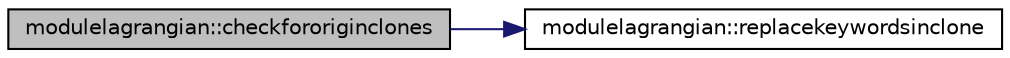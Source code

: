 digraph "modulelagrangian::checkfororiginclones"
{
 // LATEX_PDF_SIZE
  edge [fontname="Helvetica",fontsize="10",labelfontname="Helvetica",labelfontsize="10"];
  node [fontname="Helvetica",fontsize="10",shape=record];
  rankdir="LR";
  Node1 [label="modulelagrangian::checkfororiginclones",height=0.2,width=0.4,color="black", fillcolor="grey75", style="filled", fontcolor="black",tooltip=" "];
  Node1 -> Node2 [color="midnightblue",fontsize="10",style="solid",fontname="Helvetica"];
  Node2 [label="modulelagrangian::replacekeywordsinclone",height=0.2,width=0.4,color="black", fillcolor="white", style="filled",URL="$namespacemodulelagrangian.html#a6f0ed297af020601a6d8ac70faef5cae",tooltip=" "];
}
